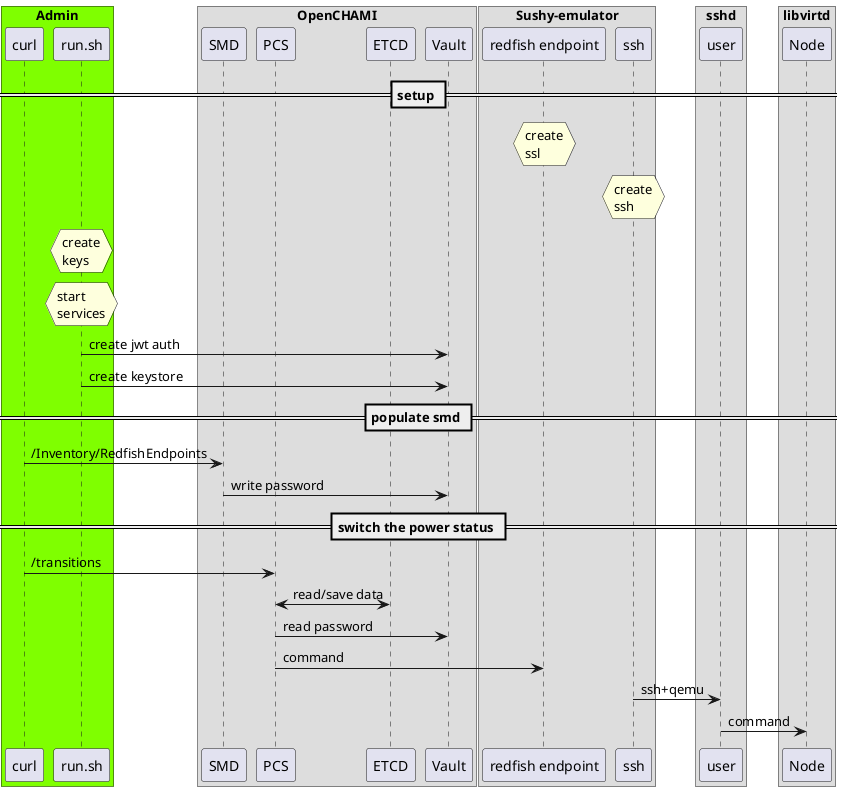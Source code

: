 @startuml

Box "Admin" #chartreuse
participant curl
participant run as "run.sh"
end box

Box "OpenCHAMI"
participant smd as "SMD"
participant pcs as "PCS"
participant etcd as "ETCD"
participant vault as "Vault"
end box

Box "Sushy-emulator"
participant sushy_emulator_rfe as "redfish endpoint"
participant sushy_emulator_ssh as "ssh"
end box

Box "sshd"
participant user
end box

Box "libvirtd"
participant virtual_node as "Node"
end box

== setup ==

hnote over sushy_emulator_rfe : create\nssl
hnote over sushy_emulator_ssh : create\nssh

hnote over run : create\nkeys
hnote over run : start\nservices

run -> vault : create jwt auth
run -> vault : create keystore

== populate smd ==

curl -> smd : /Inventory/RedfishEndpoints
smd -> vault : write password

== switch the power status ==

curl -> pcs : /transitions
pcs <-> etcd : read/save data
pcs -> vault : read password
pcs -> sushy_emulator_rfe : command
sushy_emulator_ssh -> user : ssh+qemu
user -> virtual_node : command

@enduml
